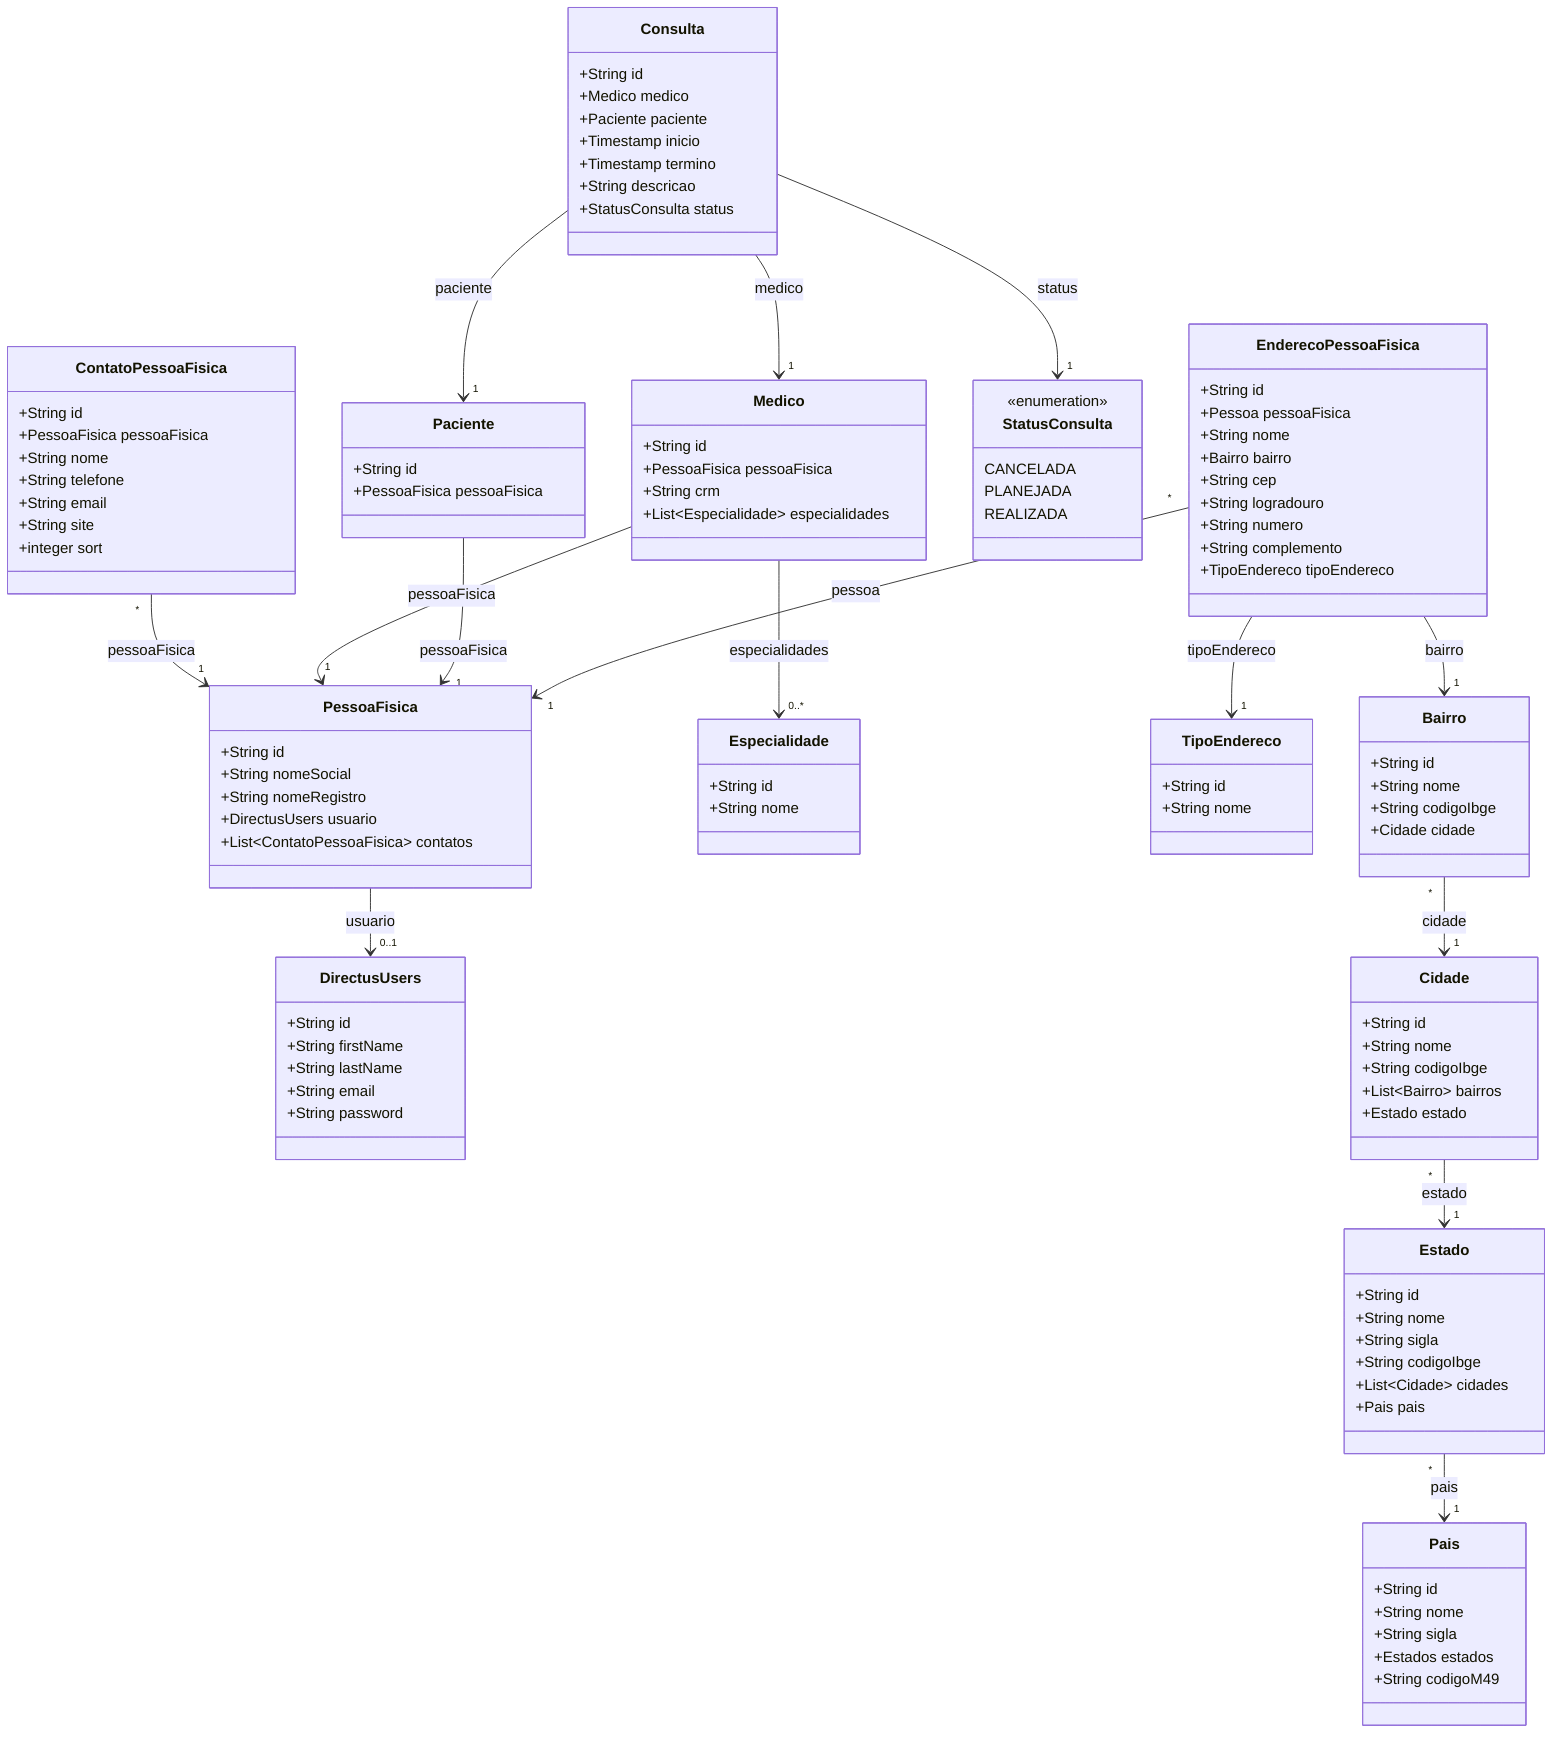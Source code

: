 classDiagram
    class DirectusUsers{
      +String id
      +String firstName
      +String lastName
      +String email
      +String password
    }
    class PessoaFisica{
      +String id
      +String nomeSocial
      +String nomeRegistro
      +DirectusUsers usuario
      +List~ContatoPessoaFisica~ contatos
    }
    PessoaFisica --> "0..1" DirectusUsers : usuario

    class ContatoPessoaFisica {
        +String id
        +PessoaFisica pessoaFisica
        +String nome
        +String telefone
        +String email
        +String site
        +integer sort
    }
    ContatoPessoaFisica "*" --> "1" PessoaFisica : pessoaFisica

    class Medico{
      +String id
      +PessoaFisica pessoaFisica
      +String crm
      +List~Especialidade~ especialidades
    }
    Medico --> "1" PessoaFisica : pessoaFisica
    Medico --> "0..*" Especialidade : especialidades

    class Paciente{
      +String id
      +PessoaFisica pessoaFisica
    }
    Paciente --> "1" PessoaFisica : pessoaFisica

    class Consulta{
      +String id
      +Medico medico
      +Paciente paciente
      +Timestamp inicio
      +Timestamp termino
      +String descricao
      +StatusConsulta status
    }
    Consulta --> "1" Medico : medico
    Consulta  --> "1" Paciente : paciente
    Consulta  --> "1" StatusConsulta : status

    class StatusConsulta {
      <<enumeration>>
      CANCELADA
      PLANEJADA
      REALIZADA
    }
    class Especialidade{
      +String id
      +String nome
    }

    class TipoEndereco {
      +String id
      +String nome
    }

    class Bairro {
      +String id
      +String nome
      +String codigoIbge
      +Cidade cidade
    }
    Bairro "*" --> "1" Cidade : cidade

    class Cidade {
      +String id
      +String nome
      +String codigoIbge
      +List~Bairro~ bairros
      +Estado estado
    }
    Cidade "*" --> "1" Estado : estado

    class Estado {
      +String id
      +String nome
      +String sigla
      +String codigoIbge
      +List~Cidade~ cidades
      +Pais pais
    }
    Estado "*" --> "1" Pais : pais

    class Pais {
      +String id
      +String nome
      +String sigla
      +Estados estados
      +String codigoM49
    }

    class EnderecoPessoaFisica{
      +String id
      +Pessoa pessoaFisica
      +String nome
      +Bairro bairro
      +String cep
      +String logradouro
      +String numero
      +String complemento
      +TipoEndereco tipoEndereco
    }
    EnderecoPessoaFisica "*" --> "1" PessoaFisica : pessoa
    EnderecoPessoaFisica --> "1" TipoEndereco : tipoEndereco
    EnderecoPessoaFisica --> "1" Bairro : bairro